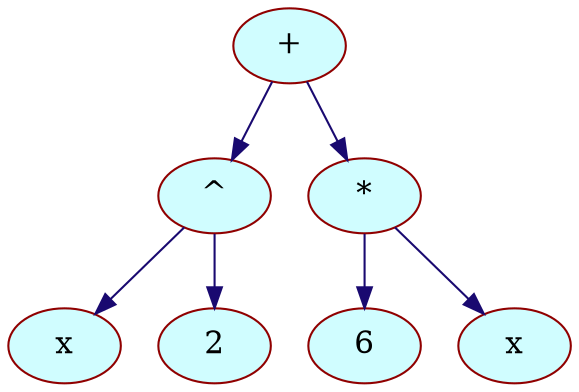 digraph {
	node[shape = "cube", color = "#800000", fontsize = 15, style = "filled", fillcolor = "#88CEFA"];
	edge[color = "#190970", fontsize = 11];

		"+"[shape = "ellipse", color="#900000",                                style="filled", fillcolor = "#D0FDFF"];
		"+"->"^";

		"^"[shape = "ellipse", color="#900000",                                style="filled", fillcolor = "#D0FDFF"];
		"^"->"x1";

		"x1"[shape = "ellipse", label = "x", color="#900000", style="filled",                            fillcolor = "#D0FDFF"];
		"^"->"2";

		"2"[shape = "ellipse", color="#900000", style="filled",                            fillcolor = "#D0FDFF"];
		"+"->"*";

		"*"[shape = "ellipse", color="#900000",                                style="filled", fillcolor = "#D0FDFF"];
		"*"->"6";

		"6"[shape = "ellipse", color="#900000", style="filled",                            fillcolor = "#D0FDFF"];
		"*"->"x2";

		"x2"[shape = "ellipse", label = "x", color="#900000", style="filled",                            fillcolor = "#D0FDFF"];
}